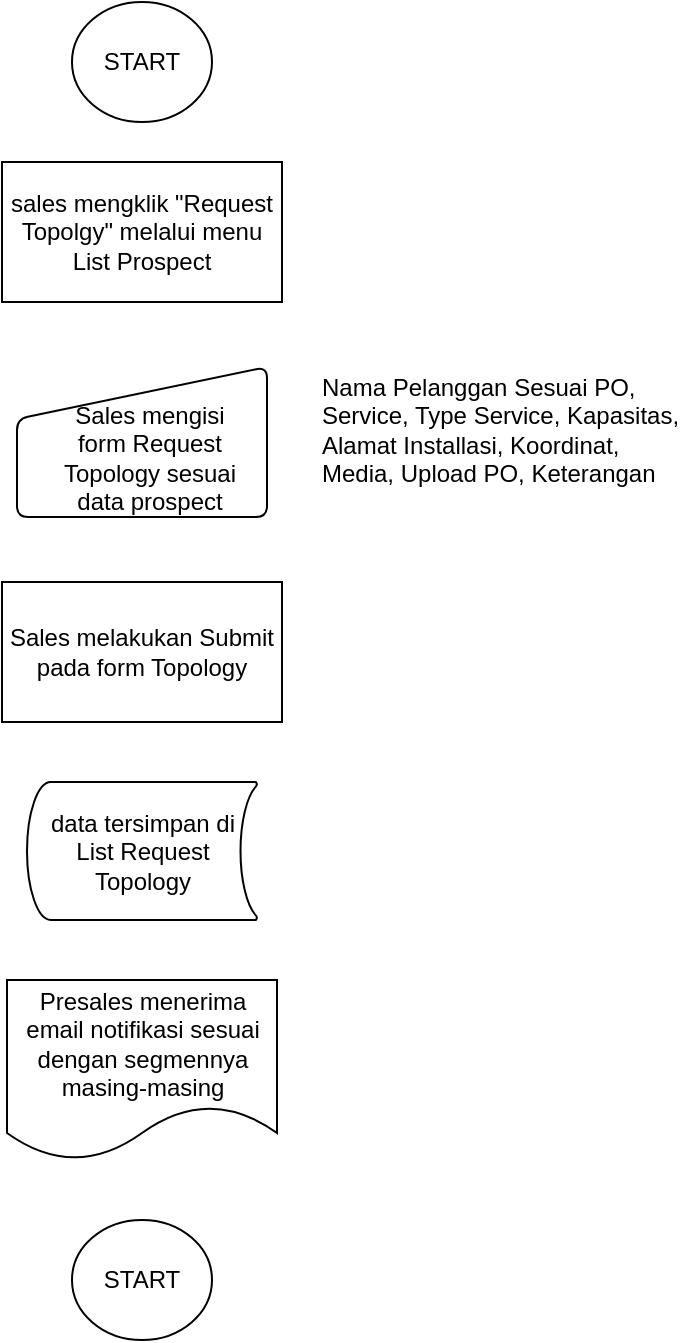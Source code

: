 <mxfile version="11.2.1" type="github" pages="1"><diagram id="NG1kh47ppweraPqq1Nxo" name="Page-1"><mxGraphModel dx="583" dy="321" grid="1" gridSize="10" guides="1" tooltips="1" connect="1" arrows="1" fold="1" page="1" pageScale="1" pageWidth="850" pageHeight="1100" math="0" shadow="0"><root><mxCell id="0"/><mxCell id="1" parent="0"/><mxCell id="JustVp6PLHF5Q0i7YXxj-6" value="sales mengklik &quot;Request Topolgy&quot; melalui menu List Prospect" style="rounded=0;whiteSpace=wrap;html=1;" vertex="1" parent="1"><mxGeometry x="80" y="130" width="140" height="70" as="geometry"/></mxCell><mxCell id="JustVp6PLHF5Q0i7YXxj-7" value="&lt;h4&gt;&lt;span style=&quot;font-weight: normal&quot;&gt;Nama Pelanggan Sesuai PO, Service, Type Service, Kapasitas, Alamat Installasi, Koordinat, Media, Upload PO, Keterangan&lt;/span&gt;&lt;/h4&gt;" style="text;html=1;strokeColor=none;fillColor=none;spacing=5;spacingTop=-20;whiteSpace=wrap;overflow=hidden;rounded=0;" vertex="1" parent="1"><mxGeometry x="235" y="230" width="190" height="70" as="geometry"/></mxCell><mxCell id="JustVp6PLHF5Q0i7YXxj-8" value="Sales melakukan Submit pada form Topology" style="rounded=0;whiteSpace=wrap;html=1;" vertex="1" parent="1"><mxGeometry x="80" y="340" width="140" height="70" as="geometry"/></mxCell><mxCell id="JustVp6PLHF5Q0i7YXxj-10" value="START" style="ellipse;whiteSpace=wrap;html=1;" vertex="1" parent="1"><mxGeometry x="115" y="50" width="70" height="60" as="geometry"/></mxCell><mxCell id="JustVp6PLHF5Q0i7YXxj-12" value="&lt;span style=&quot;white-space: normal&quot;&gt;data&lt;/span&gt;&lt;span style=&quot;white-space: normal&quot;&gt;&amp;nbsp;tersimpan di List Request Topology&lt;/span&gt;" style="strokeWidth=1;html=1;shape=mxgraph.flowchart.stored_data;whiteSpace=wrap;" vertex="1" parent="1"><mxGeometry x="92.5" y="440" width="115" height="69" as="geometry"/></mxCell><mxCell id="JustVp6PLHF5Q0i7YXxj-13" value="" style="verticalLabelPosition=bottom;verticalAlign=top;html=1;strokeWidth=1;shape=manualInput;whiteSpace=wrap;rounded=1;size=26;arcSize=11;" vertex="1" parent="1"><mxGeometry x="87.5" y="232.5" width="125" height="75" as="geometry"/></mxCell><mxCell id="JustVp6PLHF5Q0i7YXxj-18" value="&lt;span style=&quot;white-space: normal&quot;&gt;Sales mengisi&lt;/span&gt;&lt;br style=&quot;white-space: normal&quot;&gt;&lt;span style=&quot;white-space: normal&quot;&gt;&amp;nbsp;form Request&amp;nbsp;&lt;/span&gt;&lt;br style=&quot;white-space: normal&quot;&gt;&lt;span style=&quot;white-space: normal&quot;&gt;Topology sesuai data prospect&lt;/span&gt;" style="text;html=1;strokeColor=none;fillColor=none;align=center;verticalAlign=middle;whiteSpace=wrap;rounded=0;" vertex="1" parent="1"><mxGeometry x="104" y="255" width="100" height="45" as="geometry"/></mxCell><mxCell id="JustVp6PLHF5Q0i7YXxj-19" value="Presales menerima email notifikasi sesuai dengan segmennya masing-masing" style="shape=document;whiteSpace=wrap;html=1;boundedLbl=1;strokeWidth=1;" vertex="1" parent="1"><mxGeometry x="82.5" y="539" width="135" height="90" as="geometry"/></mxCell><mxCell id="JustVp6PLHF5Q0i7YXxj-20" value="START" style="ellipse;whiteSpace=wrap;html=1;" vertex="1" parent="1"><mxGeometry x="115" y="659" width="70" height="60" as="geometry"/></mxCell></root></mxGraphModel></diagram></mxfile>